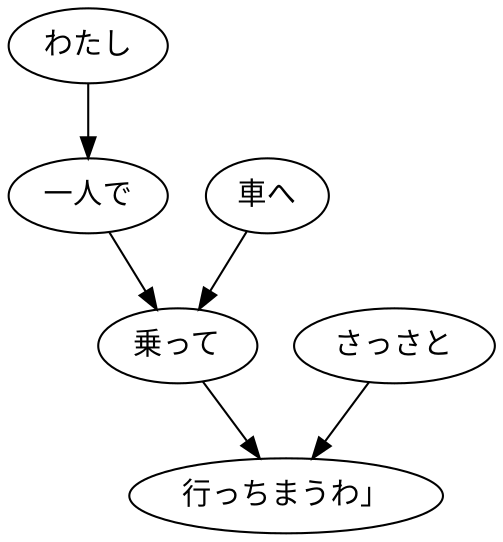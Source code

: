 digraph graph7019 {
	node0 [label="わたし"];
	node1 [label="一人で"];
	node2 [label="車へ"];
	node3 [label="乗って"];
	node4 [label="さっさと"];
	node5 [label="行っちまうわ」"];
	node0 -> node1;
	node1 -> node3;
	node2 -> node3;
	node3 -> node5;
	node4 -> node5;
}
